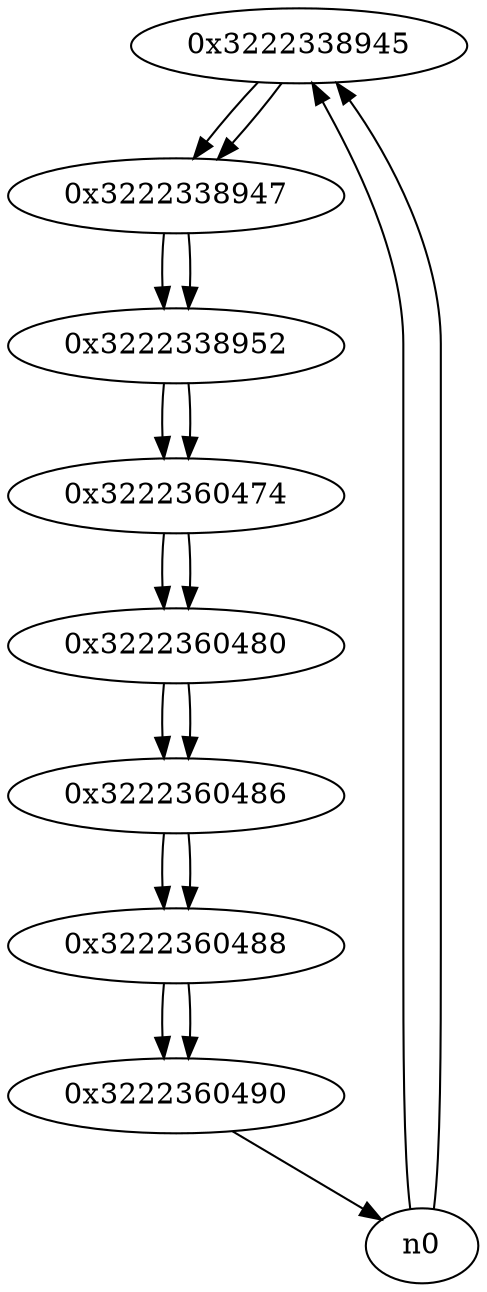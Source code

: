 digraph G{
/* nodes */
  n1 [label="0x3222338945"]
  n2 [label="0x3222338947"]
  n3 [label="0x3222338952"]
  n4 [label="0x3222360474"]
  n5 [label="0x3222360480"]
  n6 [label="0x3222360486"]
  n7 [label="0x3222360488"]
  n8 [label="0x3222360490"]
/* edges */
n1 -> n2;
n0 -> n1;
n0 -> n1;
n2 -> n3;
n1 -> n2;
n3 -> n4;
n2 -> n3;
n4 -> n5;
n3 -> n4;
n5 -> n6;
n4 -> n5;
n6 -> n7;
n5 -> n6;
n7 -> n8;
n6 -> n7;
n8 -> n0;
n7 -> n8;
}
